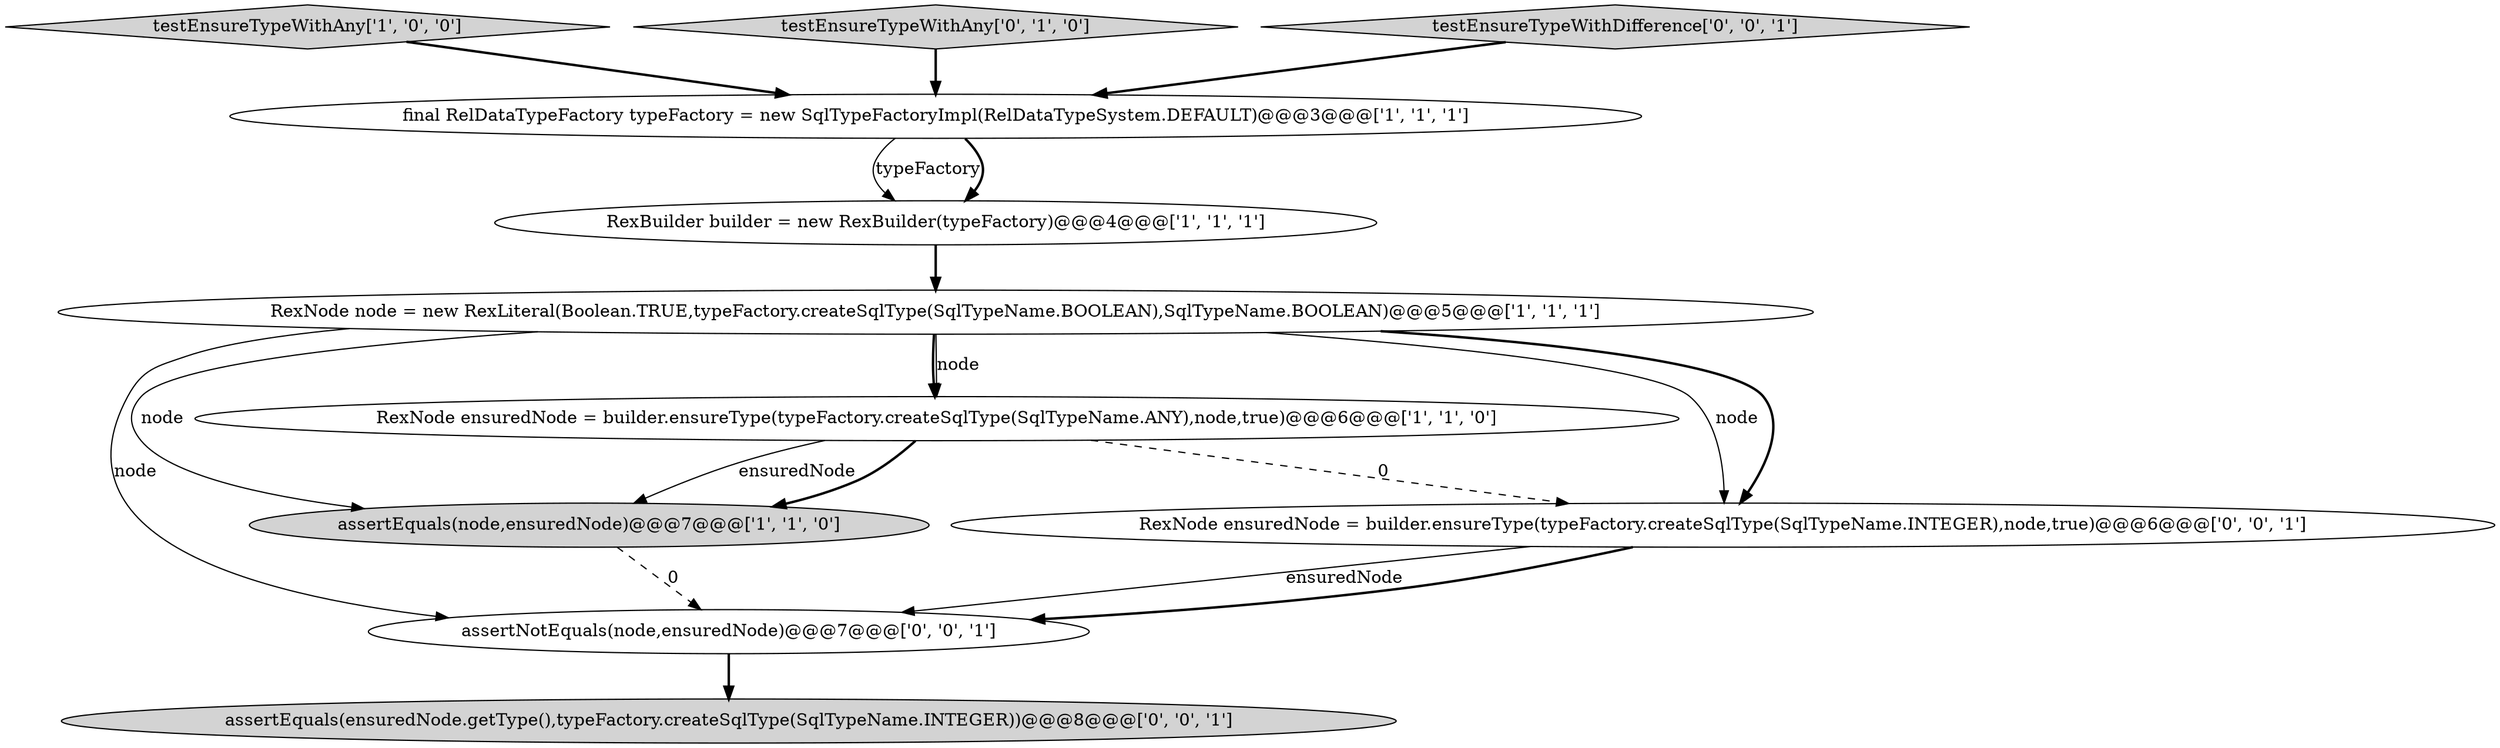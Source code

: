 digraph {
3 [style = filled, label = "final RelDataTypeFactory typeFactory = new SqlTypeFactoryImpl(RelDataTypeSystem.DEFAULT)@@@3@@@['1', '1', '1']", fillcolor = white, shape = ellipse image = "AAA0AAABBB1BBB"];
1 [style = filled, label = "testEnsureTypeWithAny['1', '0', '0']", fillcolor = lightgray, shape = diamond image = "AAA0AAABBB1BBB"];
4 [style = filled, label = "RexNode node = new RexLiteral(Boolean.TRUE,typeFactory.createSqlType(SqlTypeName.BOOLEAN),SqlTypeName.BOOLEAN)@@@5@@@['1', '1', '1']", fillcolor = white, shape = ellipse image = "AAA0AAABBB1BBB"];
10 [style = filled, label = "assertNotEquals(node,ensuredNode)@@@7@@@['0', '0', '1']", fillcolor = white, shape = ellipse image = "AAA0AAABBB3BBB"];
0 [style = filled, label = "RexNode ensuredNode = builder.ensureType(typeFactory.createSqlType(SqlTypeName.ANY),node,true)@@@6@@@['1', '1', '0']", fillcolor = white, shape = ellipse image = "AAA0AAABBB1BBB"];
6 [style = filled, label = "testEnsureTypeWithAny['0', '1', '0']", fillcolor = lightgray, shape = diamond image = "AAA0AAABBB2BBB"];
8 [style = filled, label = "testEnsureTypeWithDifference['0', '0', '1']", fillcolor = lightgray, shape = diamond image = "AAA0AAABBB3BBB"];
7 [style = filled, label = "RexNode ensuredNode = builder.ensureType(typeFactory.createSqlType(SqlTypeName.INTEGER),node,true)@@@6@@@['0', '0', '1']", fillcolor = white, shape = ellipse image = "AAA0AAABBB3BBB"];
9 [style = filled, label = "assertEquals(ensuredNode.getType(),typeFactory.createSqlType(SqlTypeName.INTEGER))@@@8@@@['0', '0', '1']", fillcolor = lightgray, shape = ellipse image = "AAA0AAABBB3BBB"];
5 [style = filled, label = "RexBuilder builder = new RexBuilder(typeFactory)@@@4@@@['1', '1', '1']", fillcolor = white, shape = ellipse image = "AAA0AAABBB1BBB"];
2 [style = filled, label = "assertEquals(node,ensuredNode)@@@7@@@['1', '1', '0']", fillcolor = lightgray, shape = ellipse image = "AAA0AAABBB1BBB"];
1->3 [style = bold, label=""];
7->10 [style = solid, label="ensuredNode"];
6->3 [style = bold, label=""];
4->7 [style = solid, label="node"];
0->2 [style = solid, label="ensuredNode"];
3->5 [style = solid, label="typeFactory"];
4->2 [style = solid, label="node"];
3->5 [style = bold, label=""];
0->2 [style = bold, label=""];
10->9 [style = bold, label=""];
0->7 [style = dashed, label="0"];
7->10 [style = bold, label=""];
4->10 [style = solid, label="node"];
4->7 [style = bold, label=""];
5->4 [style = bold, label=""];
2->10 [style = dashed, label="0"];
4->0 [style = bold, label=""];
4->0 [style = solid, label="node"];
8->3 [style = bold, label=""];
}

